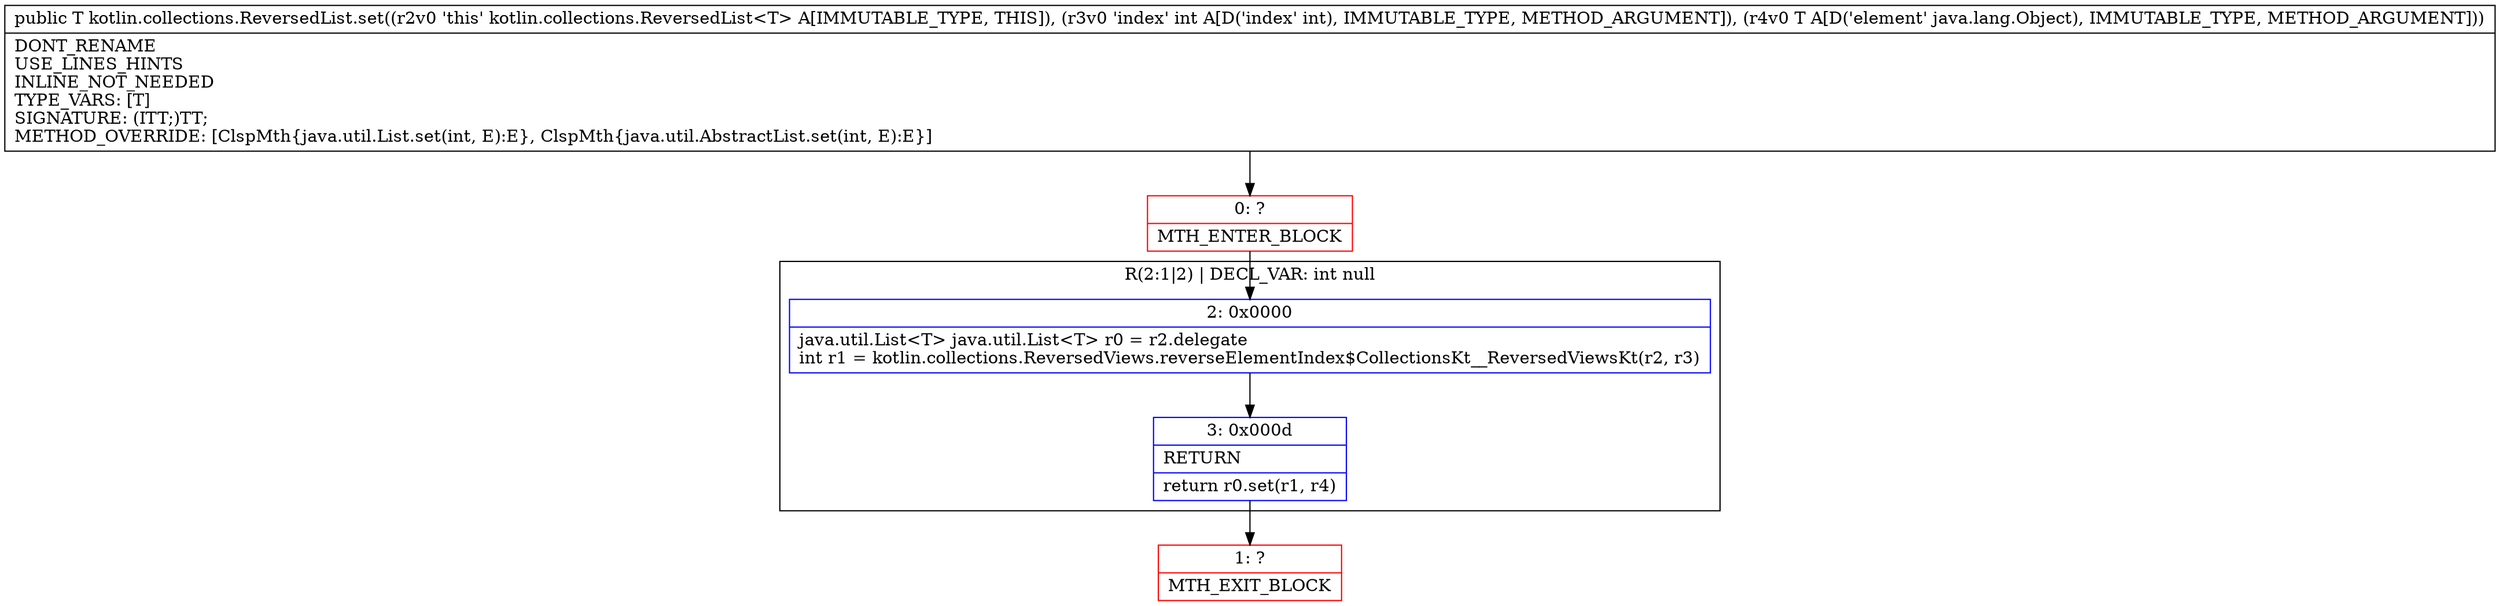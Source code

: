 digraph "CFG forkotlin.collections.ReversedList.set(ILjava\/lang\/Object;)Ljava\/lang\/Object;" {
subgraph cluster_Region_97580648 {
label = "R(2:1|2) | DECL_VAR: int null\l";
node [shape=record,color=blue];
Node_2 [shape=record,label="{2\:\ 0x0000|java.util.List\<T\> java.util.List\<T\> r0 = r2.delegate\lint r1 = kotlin.collections.ReversedViews.reverseElementIndex$CollectionsKt__ReversedViewsKt(r2, r3)\l}"];
Node_3 [shape=record,label="{3\:\ 0x000d|RETURN\l|return r0.set(r1, r4)\l}"];
}
Node_0 [shape=record,color=red,label="{0\:\ ?|MTH_ENTER_BLOCK\l}"];
Node_1 [shape=record,color=red,label="{1\:\ ?|MTH_EXIT_BLOCK\l}"];
MethodNode[shape=record,label="{public T kotlin.collections.ReversedList.set((r2v0 'this' kotlin.collections.ReversedList\<T\> A[IMMUTABLE_TYPE, THIS]), (r3v0 'index' int A[D('index' int), IMMUTABLE_TYPE, METHOD_ARGUMENT]), (r4v0 T A[D('element' java.lang.Object), IMMUTABLE_TYPE, METHOD_ARGUMENT]))  | DONT_RENAME\lUSE_LINES_HINTS\lINLINE_NOT_NEEDED\lTYPE_VARS: [T]\lSIGNATURE: (ITT;)TT;\lMETHOD_OVERRIDE: [ClspMth\{java.util.List.set(int, E):E\}, ClspMth\{java.util.AbstractList.set(int, E):E\}]\l}"];
MethodNode -> Node_0;Node_2 -> Node_3;
Node_3 -> Node_1;
Node_0 -> Node_2;
}

